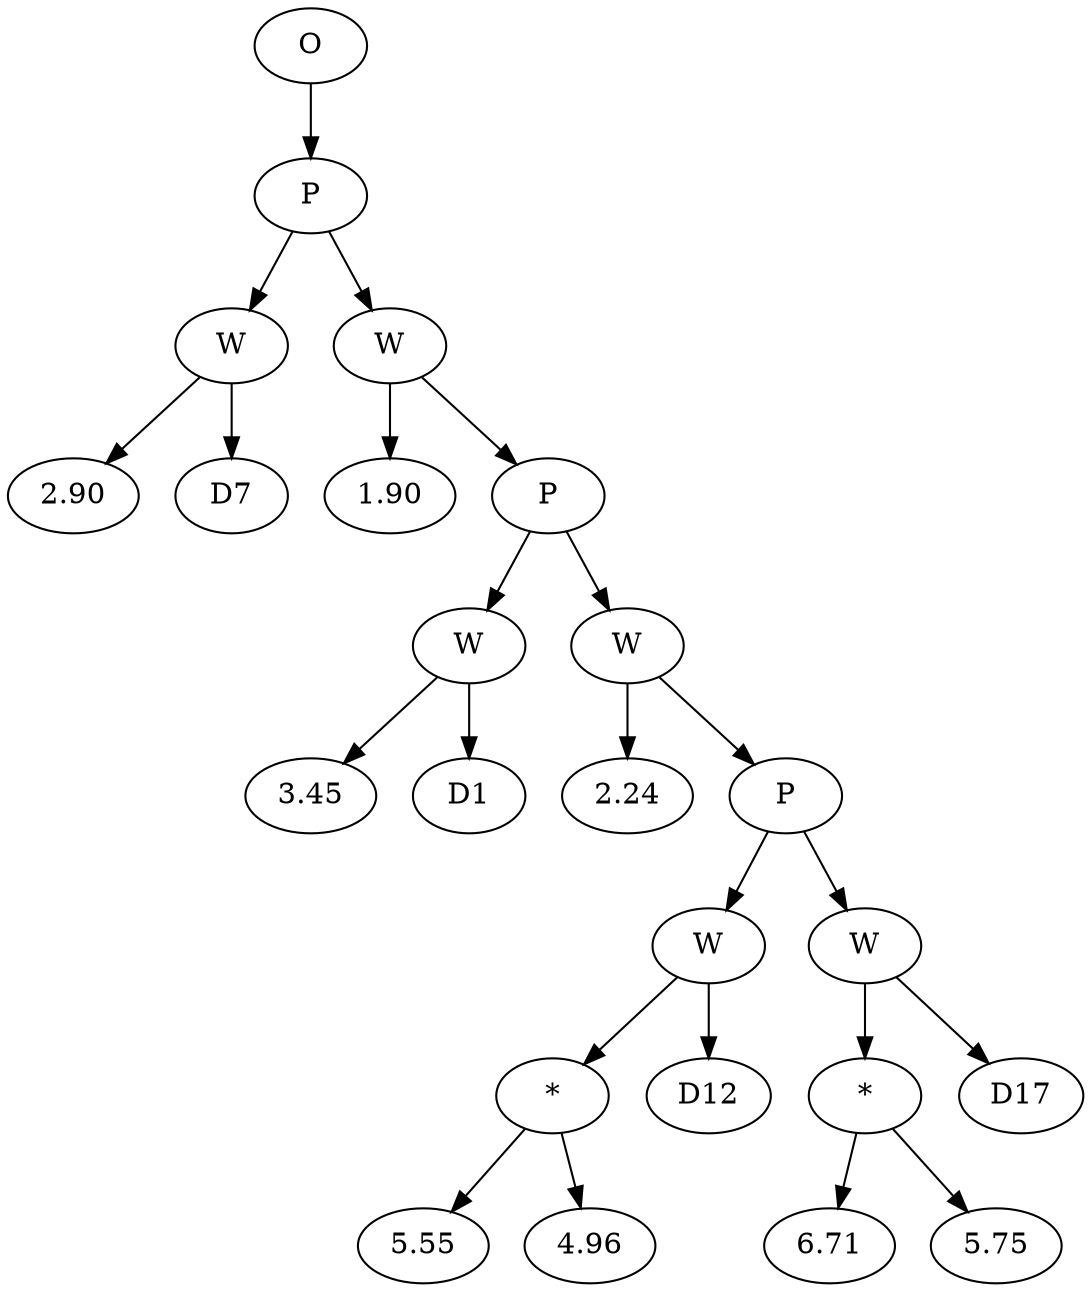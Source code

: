 // Tree
digraph {
	36875751 [label=O]
	36875752 [label=P]
	36875751 -> 36875752
	36875753 [label=W]
	36875752 -> 36875753
	36875754 [label=2.90]
	36875753 -> 36875754
	36875755 [label=D7]
	36875753 -> 36875755
	36875756 [label=W]
	36875752 -> 36875756
	36875757 [label=1.90]
	36875756 -> 36875757
	36875758 [label=P]
	36875756 -> 36875758
	36875759 [label=W]
	36875758 -> 36875759
	36875760 [label=3.45]
	36875759 -> 36875760
	36875761 [label=D1]
	36875759 -> 36875761
	36875762 [label=W]
	36875758 -> 36875762
	36875763 [label=2.24]
	36875762 -> 36875763
	36875764 [label=P]
	36875762 -> 36875764
	36875765 [label=W]
	36875764 -> 36875765
	36875766 [label="*"]
	36875765 -> 36875766
	36875767 [label=5.55]
	36875766 -> 36875767
	36875768 [label=4.96]
	36875766 -> 36875768
	36875769 [label=D12]
	36875765 -> 36875769
	36875770 [label=W]
	36875764 -> 36875770
	36875771 [label="*"]
	36875770 -> 36875771
	36875772 [label=6.71]
	36875771 -> 36875772
	36875773 [label=5.75]
	36875771 -> 36875773
	36875774 [label=D17]
	36875770 -> 36875774
}

